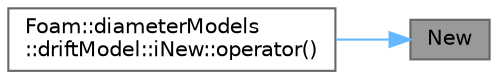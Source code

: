 digraph "New"
{
 // LATEX_PDF_SIZE
  bgcolor="transparent";
  edge [fontname=Helvetica,fontsize=10,labelfontname=Helvetica,labelfontsize=10];
  node [fontname=Helvetica,fontsize=10,shape=box,height=0.2,width=0.4];
  rankdir="RL";
  Node1 [id="Node000001",label="New",height=0.2,width=0.4,color="gray40", fillcolor="grey60", style="filled", fontcolor="black",tooltip=" "];
  Node1 -> Node2 [id="edge1_Node000001_Node000002",dir="back",color="steelblue1",style="solid",tooltip=" "];
  Node2 [id="Node000002",label="Foam::diameterModels\l::driftModel::iNew::operator()",height=0.2,width=0.4,color="grey40", fillcolor="white", style="filled",URL="$classFoam_1_1diameterModels_1_1driftModel_1_1iNew.html#a742ea5496fdd6bbb15a39553991ecc59",tooltip=" "];
}
